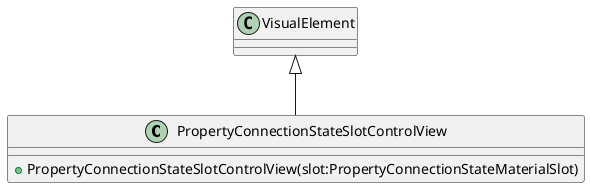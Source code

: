 @startuml
class PropertyConnectionStateSlotControlView {
    + PropertyConnectionStateSlotControlView(slot:PropertyConnectionStateMaterialSlot)
}
VisualElement <|-- PropertyConnectionStateSlotControlView
@enduml
